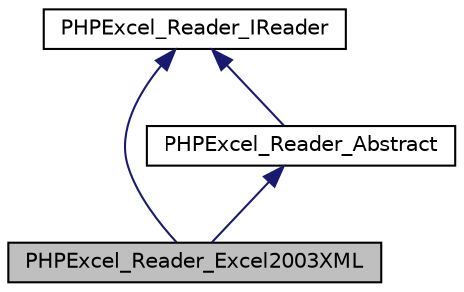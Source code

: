 digraph "PHPExcel_Reader_Excel2003XML"
{
  edge [fontname="Helvetica",fontsize="10",labelfontname="Helvetica",labelfontsize="10"];
  node [fontname="Helvetica",fontsize="10",shape=record];
  Node3 [label="PHPExcel_Reader_Excel2003XML",height=0.2,width=0.4,color="black", fillcolor="grey75", style="filled", fontcolor="black"];
  Node4 -> Node3 [dir="back",color="midnightblue",fontsize="10",style="solid",fontname="Helvetica"];
  Node4 [label="PHPExcel_Reader_Abstract",height=0.2,width=0.4,color="black", fillcolor="white", style="filled",URL="$class_p_h_p_excel___reader___abstract.html"];
  Node5 -> Node4 [dir="back",color="midnightblue",fontsize="10",style="solid",fontname="Helvetica"];
  Node5 [label="PHPExcel_Reader_IReader",height=0.2,width=0.4,color="black", fillcolor="white", style="filled",URL="$interface_p_h_p_excel___reader___i_reader.html"];
  Node5 -> Node3 [dir="back",color="midnightblue",fontsize="10",style="solid",fontname="Helvetica"];
}
